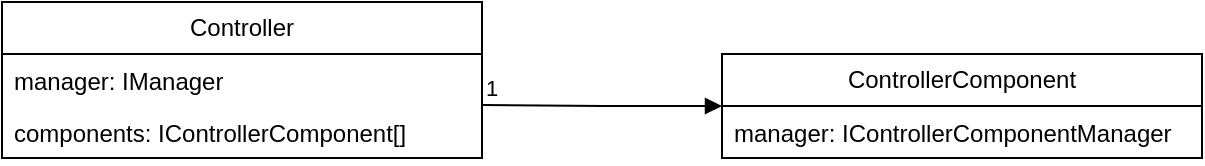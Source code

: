 <mxfile version="21.5.1" type="device">
  <diagram id="C5RBs43oDa-KdzZeNtuy" name="Page-1">
    <mxGraphModel dx="1434" dy="843" grid="1" gridSize="10" guides="1" tooltips="1" connect="1" arrows="1" fold="1" page="1" pageScale="1" pageWidth="827" pageHeight="1169" math="0" shadow="0">
      <root>
        <mxCell id="WIyWlLk6GJQsqaUBKTNV-0" />
        <mxCell id="WIyWlLk6GJQsqaUBKTNV-1" parent="WIyWlLk6GJQsqaUBKTNV-0" />
        <mxCell id="M9q0-i_XMX-IE35c1COQ-0" value="Controller" style="swimlane;fontStyle=0;childLayout=stackLayout;horizontal=1;startSize=26;fillColor=none;horizontalStack=0;resizeParent=1;resizeParentMax=0;resizeLast=0;collapsible=1;marginBottom=0;whiteSpace=wrap;html=1;" vertex="1" parent="WIyWlLk6GJQsqaUBKTNV-1">
          <mxGeometry x="200" y="200" width="240" height="78" as="geometry" />
        </mxCell>
        <mxCell id="M9q0-i_XMX-IE35c1COQ-1" value="manager: IManager" style="text;strokeColor=none;fillColor=none;align=left;verticalAlign=top;spacingLeft=4;spacingRight=4;overflow=hidden;rotatable=0;points=[[0,0.5],[1,0.5]];portConstraint=eastwest;whiteSpace=wrap;html=1;" vertex="1" parent="M9q0-i_XMX-IE35c1COQ-0">
          <mxGeometry y="26" width="240" height="26" as="geometry" />
        </mxCell>
        <mxCell id="M9q0-i_XMX-IE35c1COQ-8" value="components: IControllerComponent[]" style="text;strokeColor=none;fillColor=none;align=left;verticalAlign=top;spacingLeft=4;spacingRight=4;overflow=hidden;rotatable=0;points=[[0,0.5],[1,0.5]];portConstraint=eastwest;whiteSpace=wrap;html=1;" vertex="1" parent="M9q0-i_XMX-IE35c1COQ-0">
          <mxGeometry y="52" width="240" height="26" as="geometry" />
        </mxCell>
        <mxCell id="M9q0-i_XMX-IE35c1COQ-4" value="ControllerComponent" style="swimlane;fontStyle=0;childLayout=stackLayout;horizontal=1;startSize=26;fillColor=none;horizontalStack=0;resizeParent=1;resizeParentMax=0;resizeLast=0;collapsible=1;marginBottom=0;whiteSpace=wrap;html=1;" vertex="1" parent="WIyWlLk6GJQsqaUBKTNV-1">
          <mxGeometry x="560" y="226" width="240" height="52" as="geometry" />
        </mxCell>
        <mxCell id="M9q0-i_XMX-IE35c1COQ-6" value="manager: IControllerComponentManager" style="text;strokeColor=none;fillColor=none;align=left;verticalAlign=top;spacingLeft=4;spacingRight=4;overflow=hidden;rotatable=0;points=[[0,0.5],[1,0.5]];portConstraint=eastwest;whiteSpace=wrap;html=1;" vertex="1" parent="M9q0-i_XMX-IE35c1COQ-4">
          <mxGeometry y="26" width="240" height="26" as="geometry" />
        </mxCell>
        <mxCell id="M9q0-i_XMX-IE35c1COQ-10" value="" style="endArrow=block;endFill=1;html=1;edgeStyle=orthogonalEdgeStyle;align=left;verticalAlign=top;rounded=0;" edge="1" parent="WIyWlLk6GJQsqaUBKTNV-1">
          <mxGeometry x="-1" relative="1" as="geometry">
            <mxPoint x="440" y="251.5" as="sourcePoint" />
            <mxPoint x="560" y="252" as="targetPoint" />
          </mxGeometry>
        </mxCell>
        <mxCell id="M9q0-i_XMX-IE35c1COQ-11" value="1" style="edgeLabel;resizable=0;html=1;align=left;verticalAlign=bottom;" connectable="0" vertex="1" parent="M9q0-i_XMX-IE35c1COQ-10">
          <mxGeometry x="-1" relative="1" as="geometry" />
        </mxCell>
      </root>
    </mxGraphModel>
  </diagram>
</mxfile>
